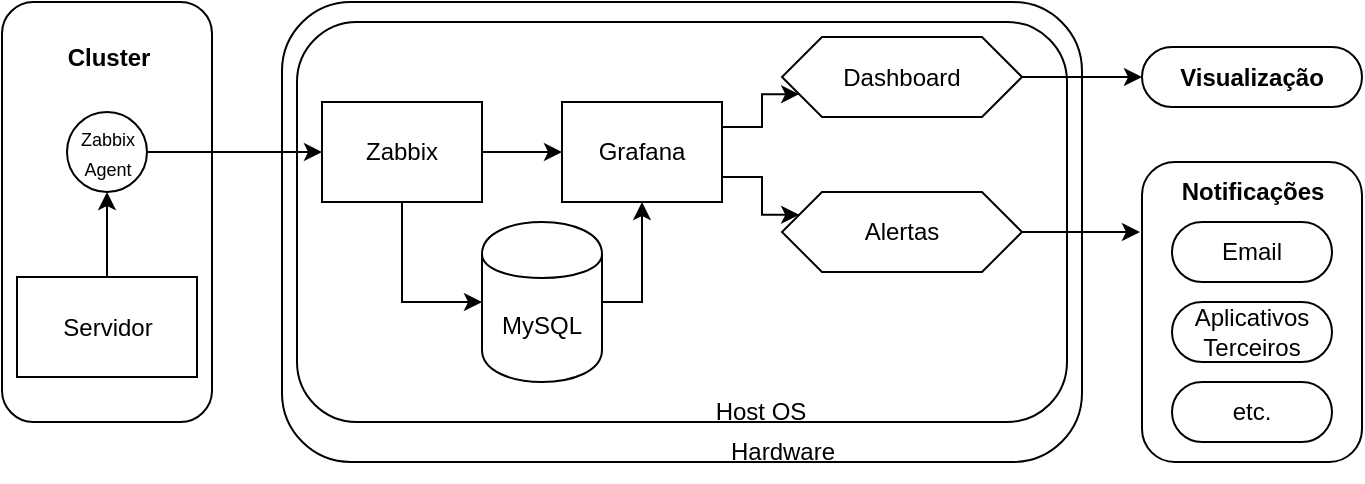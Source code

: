 <mxfile version="28.0.9">
  <diagram name="Page-1" id="xIOkTCL3K24IWR9tix57">
    <mxGraphModel dx="786" dy="711" grid="1" gridSize="10" guides="1" tooltips="1" connect="1" arrows="1" fold="1" page="1" pageScale="1" pageWidth="827" pageHeight="1169" math="0" shadow="0">
      <root>
        <mxCell id="0" />
        <mxCell id="1" style="" parent="0" />
        <mxCell id="4FT238xs0-JWQUUgrjXr-66" value="" style="rounded=1;whiteSpace=wrap;html=1;shadow=0;treeFolding=0;treeMoving=0;fixDash=0;collapsible=0;recursiveResize=1;expand=1;backgroundOutline=0;movableLabel=0;autosize=0;fixedWidth=0;comic=0;" parent="1" vertex="1">
          <mxGeometry x="210" y="220" width="400" height="230" as="geometry" />
        </mxCell>
        <mxCell id="4FT238xs0-JWQUUgrjXr-63" value="" style="rounded=1;whiteSpace=wrap;html=1;shadow=0;glass=0;perimeterSpacing=1;" parent="1" vertex="1">
          <mxGeometry x="217.5" y="230" width="385" height="200" as="geometry" />
        </mxCell>
        <mxCell id="4FT238xs0-JWQUUgrjXr-21" style="edgeStyle=orthogonalEdgeStyle;rounded=0;orthogonalLoop=1;jettySize=auto;html=1;exitX=0.5;exitY=1;exitDx=0;exitDy=0;entryX=0;entryY=0.5;entryDx=0;entryDy=0;shadow=0;" parent="1" source="4FT238xs0-JWQUUgrjXr-1" target="4FT238xs0-JWQUUgrjXr-4" edge="1">
          <mxGeometry relative="1" as="geometry" />
        </mxCell>
        <mxCell id="4FT238xs0-JWQUUgrjXr-22" style="edgeStyle=orthogonalEdgeStyle;rounded=0;orthogonalLoop=1;jettySize=auto;html=1;exitX=1;exitY=0.5;exitDx=0;exitDy=0;entryX=0;entryY=0.5;entryDx=0;entryDy=0;shadow=0;" parent="1" source="4FT238xs0-JWQUUgrjXr-1" target="4FT238xs0-JWQUUgrjXr-2" edge="1">
          <mxGeometry relative="1" as="geometry" />
        </mxCell>
        <mxCell id="4FT238xs0-JWQUUgrjXr-1" value="&lt;div&gt;Zabbix&lt;/div&gt;" style="html=1;whiteSpace=wrap;shadow=0;" parent="1" vertex="1">
          <mxGeometry x="230" y="270" width="80" height="50" as="geometry" />
        </mxCell>
        <mxCell id="4FT238xs0-JWQUUgrjXr-69" style="edgeStyle=orthogonalEdgeStyle;rounded=0;orthogonalLoop=1;jettySize=auto;html=1;exitX=1;exitY=0.25;exitDx=0;exitDy=0;entryX=0;entryY=0.75;entryDx=0;entryDy=0;shadow=0;" parent="1" source="4FT238xs0-JWQUUgrjXr-2" target="4FT238xs0-JWQUUgrjXr-57" edge="1">
          <mxGeometry relative="1" as="geometry" />
        </mxCell>
        <mxCell id="4FT238xs0-JWQUUgrjXr-70" style="edgeStyle=orthogonalEdgeStyle;rounded=0;orthogonalLoop=1;jettySize=auto;html=1;exitX=1;exitY=0.75;exitDx=0;exitDy=0;entryX=0;entryY=0.25;entryDx=0;entryDy=0;shadow=0;" parent="1" source="4FT238xs0-JWQUUgrjXr-2" target="4FT238xs0-JWQUUgrjXr-58" edge="1">
          <mxGeometry relative="1" as="geometry" />
        </mxCell>
        <mxCell id="4FT238xs0-JWQUUgrjXr-2" value="&lt;div&gt;Grafana&lt;/div&gt;" style="html=1;whiteSpace=wrap;shadow=0;" parent="1" vertex="1">
          <mxGeometry x="350" y="270" width="80" height="50" as="geometry" />
        </mxCell>
        <mxCell id="4FT238xs0-JWQUUgrjXr-24" style="edgeStyle=orthogonalEdgeStyle;rounded=0;orthogonalLoop=1;jettySize=auto;html=1;exitX=1;exitY=0.5;exitDx=0;exitDy=0;entryX=0.5;entryY=1;entryDx=0;entryDy=0;shadow=0;" parent="1" source="4FT238xs0-JWQUUgrjXr-4" target="4FT238xs0-JWQUUgrjXr-2" edge="1">
          <mxGeometry relative="1" as="geometry" />
        </mxCell>
        <mxCell id="4FT238xs0-JWQUUgrjXr-4" value="MySQL" style="shape=cylinder;whiteSpace=wrap;html=1;boundedLbl=1;backgroundOutline=1;shadow=0;" parent="1" vertex="1">
          <mxGeometry x="310" y="330" width="60" height="80" as="geometry" />
        </mxCell>
        <mxCell id="4FT238xs0-JWQUUgrjXr-57" value="&lt;div&gt;Dashboard&lt;/div&gt;" style="shape=hexagon;perimeter=hexagonPerimeter2;whiteSpace=wrap;html=1;fixedSize=1;shadow=0;" parent="1" vertex="1">
          <mxGeometry x="460" y="237.5" width="120" height="40" as="geometry" />
        </mxCell>
        <mxCell id="KcWclJ4Hr2_HyBvXS7Jj-16" style="edgeStyle=orthogonalEdgeStyle;rounded=0;orthogonalLoop=1;jettySize=auto;html=1;exitX=1;exitY=0.5;exitDx=0;exitDy=0;shadow=0;" parent="1" source="4FT238xs0-JWQUUgrjXr-58" target="KcWclJ4Hr2_HyBvXS7Jj-9" edge="1">
          <mxGeometry relative="1" as="geometry">
            <Array as="points">
              <mxPoint x="660" y="335" />
              <mxPoint x="660" y="378" />
            </Array>
          </mxGeometry>
        </mxCell>
        <mxCell id="4FT238xs0-JWQUUgrjXr-58" value="&lt;div&gt;Alertas&lt;/div&gt;" style="shape=hexagon;perimeter=hexagonPerimeter2;whiteSpace=wrap;html=1;fixedSize=1;shadow=0;" parent="1" vertex="1">
          <mxGeometry x="460" y="315" width="120" height="40" as="geometry" />
        </mxCell>
        <mxCell id="4FT238xs0-JWQUUgrjXr-64" value="&lt;div&gt;Hardware&lt;/div&gt;" style="text;html=1;align=center;verticalAlign=middle;resizable=0;points=[];autosize=1;strokeColor=none;fillColor=none;shadow=0;" parent="1" vertex="1">
          <mxGeometry x="420" y="430" width="80" height="30" as="geometry" />
        </mxCell>
        <mxCell id="4FT238xs0-JWQUUgrjXr-65" value="Host OS" style="text;html=1;align=center;verticalAlign=middle;resizable=0;points=[];autosize=1;strokeColor=none;fillColor=none;shadow=0;" parent="1" vertex="1">
          <mxGeometry x="414" y="410" width="70" height="30" as="geometry" />
        </mxCell>
        <mxCell id="4FT238xs0-JWQUUgrjXr-80" value="&lt;div&gt;&lt;b&gt;Visualização&lt;/b&gt;&lt;/div&gt;" style="html=1;dashed=0;whiteSpace=wrap;shape=mxgraph.dfd.start;shadow=0;" parent="1" vertex="1">
          <mxGeometry x="640" y="242.5" width="110" height="30" as="geometry" />
        </mxCell>
        <mxCell id="4FT238xs0-JWQUUgrjXr-82" style="edgeStyle=orthogonalEdgeStyle;rounded=0;orthogonalLoop=1;jettySize=auto;html=1;exitX=1;exitY=0.5;exitDx=0;exitDy=0;entryX=0;entryY=0.5;entryDx=0;entryDy=0;entryPerimeter=0;shadow=0;" parent="1" source="4FT238xs0-JWQUUgrjXr-57" target="4FT238xs0-JWQUUgrjXr-80" edge="1">
          <mxGeometry relative="1" as="geometry" />
        </mxCell>
        <mxCell id="KcWclJ4Hr2_HyBvXS7Jj-1" value="" style="rounded=1;whiteSpace=wrap;html=1;shadow=0;glass=0;perimeterSpacing=1;" parent="1" vertex="1">
          <mxGeometry x="70" y="220" width="105" height="210" as="geometry" />
        </mxCell>
        <mxCell id="iPCCjonUL3O1Ssh_aVuw-1" style="edgeStyle=orthogonalEdgeStyle;rounded=0;orthogonalLoop=1;jettySize=auto;html=1;exitX=1;exitY=0.5;exitDx=0;exitDy=0;entryX=0;entryY=0.5;entryDx=0;entryDy=0;shadow=0;" edge="1" parent="1" source="KcWclJ4Hr2_HyBvXS7Jj-2" target="4FT238xs0-JWQUUgrjXr-1">
          <mxGeometry relative="1" as="geometry" />
        </mxCell>
        <mxCell id="KcWclJ4Hr2_HyBvXS7Jj-2" value="&lt;div&gt;&lt;font style=&quot;font-size: 9px;&quot;&gt;Zabbix Agent&lt;/font&gt;&lt;/div&gt;" style="ellipse;whiteSpace=wrap;html=1;aspect=fixed;shadow=0;" parent="1" vertex="1">
          <mxGeometry x="102.5" y="275" width="40" height="40" as="geometry" />
        </mxCell>
        <mxCell id="KcWclJ4Hr2_HyBvXS7Jj-3" value="" style="edgeStyle=orthogonalEdgeStyle;rounded=0;orthogonalLoop=1;jettySize=auto;html=1;shadow=0;" parent="1" source="KcWclJ4Hr2_HyBvXS7Jj-4" target="KcWclJ4Hr2_HyBvXS7Jj-2" edge="1">
          <mxGeometry relative="1" as="geometry" />
        </mxCell>
        <mxCell id="KcWclJ4Hr2_HyBvXS7Jj-4" value="&lt;div&gt;Servidor&lt;/div&gt;" style="html=1;whiteSpace=wrap;shadow=0;" parent="1" vertex="1">
          <mxGeometry x="77.5" y="357.5" width="90" height="50" as="geometry" />
        </mxCell>
        <mxCell id="KcWclJ4Hr2_HyBvXS7Jj-5" value="Cluster" style="text;html=1;align=center;verticalAlign=middle;resizable=0;points=[];autosize=1;strokeColor=none;fillColor=none;fontStyle=1;shadow=0;" parent="1" vertex="1">
          <mxGeometry x="92.5" y="232.5" width="60" height="30" as="geometry" />
        </mxCell>
        <mxCell id="KcWclJ4Hr2_HyBvXS7Jj-9" value="" style="rounded=1;whiteSpace=wrap;html=1;shadow=0;glass=0;perimeterSpacing=1;" parent="1" vertex="1">
          <mxGeometry x="640" y="300" width="110" height="150" as="geometry" />
        </mxCell>
        <mxCell id="KcWclJ4Hr2_HyBvXS7Jj-10" value="Email" style="html=1;dashed=0;whiteSpace=wrap;shape=mxgraph.dfd.start;shadow=0;" parent="1" vertex="1">
          <mxGeometry x="655" y="330" width="80" height="30" as="geometry" />
        </mxCell>
        <mxCell id="KcWclJ4Hr2_HyBvXS7Jj-11" value="&lt;div&gt;Aplicativos Terceiros&lt;/div&gt;" style="html=1;dashed=0;whiteSpace=wrap;shape=mxgraph.dfd.start;shadow=0;" parent="1" vertex="1">
          <mxGeometry x="655" y="370" width="80" height="30" as="geometry" />
        </mxCell>
        <mxCell id="KcWclJ4Hr2_HyBvXS7Jj-12" value="&lt;div&gt;etc.&lt;/div&gt;" style="html=1;dashed=0;whiteSpace=wrap;shape=mxgraph.dfd.start;shadow=0;" parent="1" vertex="1">
          <mxGeometry x="655" y="410" width="80" height="30" as="geometry" />
        </mxCell>
        <mxCell id="KcWclJ4Hr2_HyBvXS7Jj-13" value="&lt;div&gt;&lt;b&gt;Notificações&lt;/b&gt;&lt;/div&gt;" style="text;html=1;align=center;verticalAlign=middle;resizable=0;points=[];autosize=1;strokeColor=none;fillColor=none;shadow=0;" parent="1" vertex="1">
          <mxGeometry x="650" y="300" width="90" height="30" as="geometry" />
        </mxCell>
      </root>
    </mxGraphModel>
  </diagram>
</mxfile>
